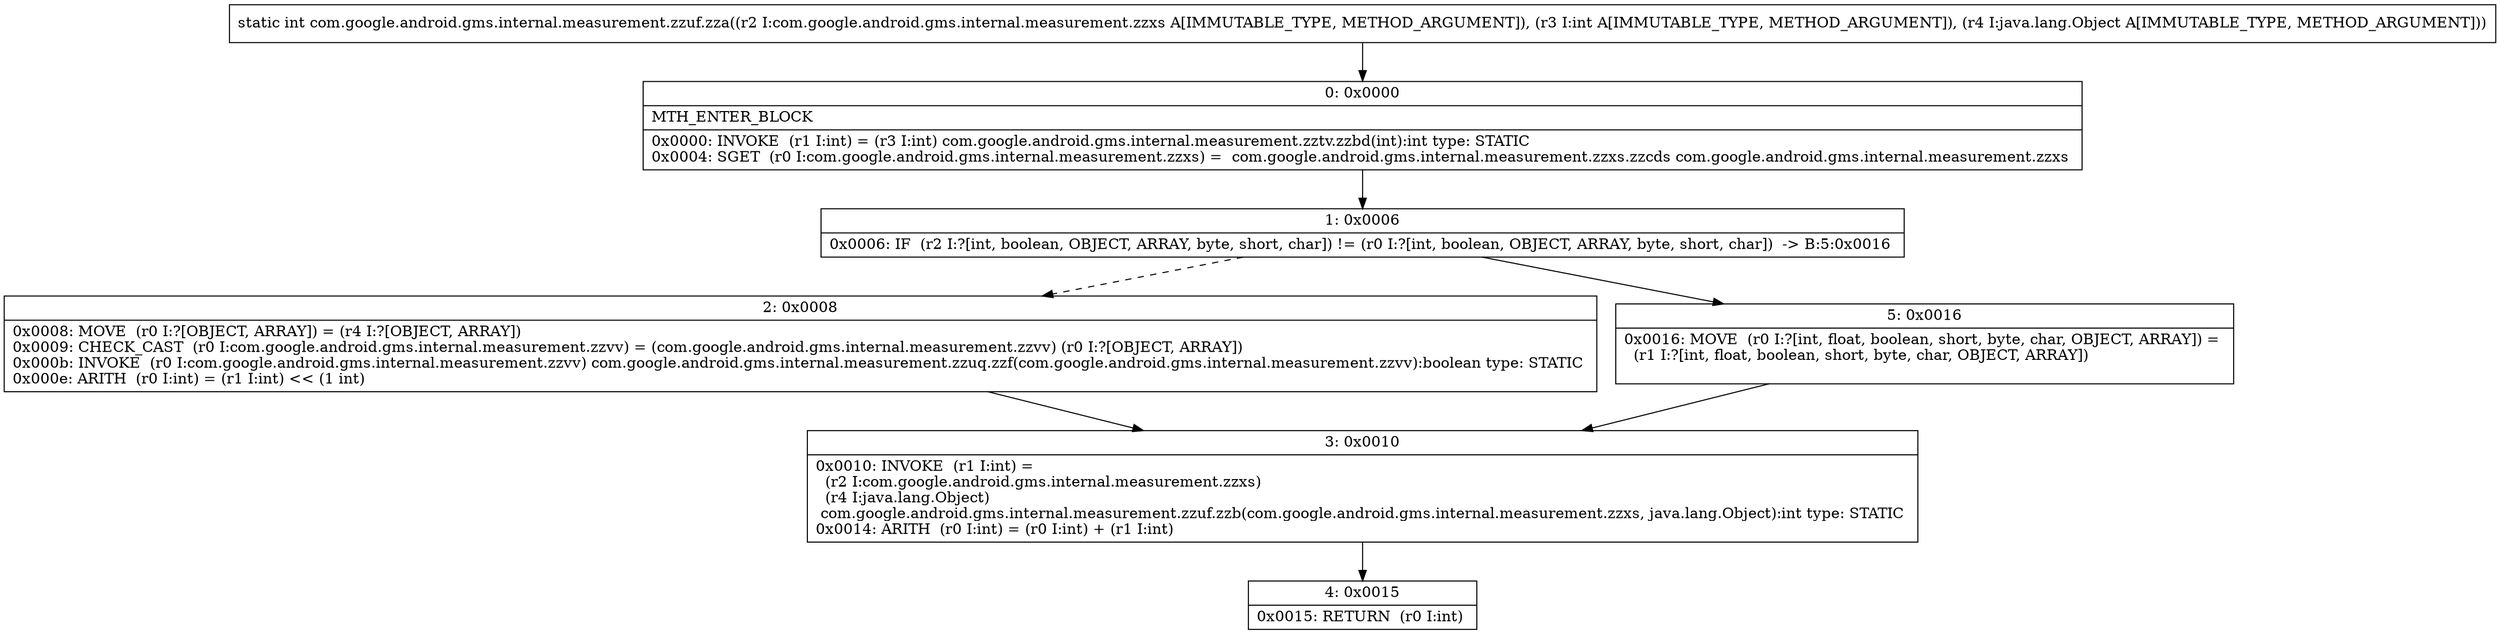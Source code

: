 digraph "CFG forcom.google.android.gms.internal.measurement.zzuf.zza(Lcom\/google\/android\/gms\/internal\/measurement\/zzxs;ILjava\/lang\/Object;)I" {
Node_0 [shape=record,label="{0\:\ 0x0000|MTH_ENTER_BLOCK\l|0x0000: INVOKE  (r1 I:int) = (r3 I:int) com.google.android.gms.internal.measurement.zztv.zzbd(int):int type: STATIC \l0x0004: SGET  (r0 I:com.google.android.gms.internal.measurement.zzxs) =  com.google.android.gms.internal.measurement.zzxs.zzcds com.google.android.gms.internal.measurement.zzxs \l}"];
Node_1 [shape=record,label="{1\:\ 0x0006|0x0006: IF  (r2 I:?[int, boolean, OBJECT, ARRAY, byte, short, char]) != (r0 I:?[int, boolean, OBJECT, ARRAY, byte, short, char])  \-\> B:5:0x0016 \l}"];
Node_2 [shape=record,label="{2\:\ 0x0008|0x0008: MOVE  (r0 I:?[OBJECT, ARRAY]) = (r4 I:?[OBJECT, ARRAY]) \l0x0009: CHECK_CAST  (r0 I:com.google.android.gms.internal.measurement.zzvv) = (com.google.android.gms.internal.measurement.zzvv) (r0 I:?[OBJECT, ARRAY]) \l0x000b: INVOKE  (r0 I:com.google.android.gms.internal.measurement.zzvv) com.google.android.gms.internal.measurement.zzuq.zzf(com.google.android.gms.internal.measurement.zzvv):boolean type: STATIC \l0x000e: ARITH  (r0 I:int) = (r1 I:int) \<\< (1 int) \l}"];
Node_3 [shape=record,label="{3\:\ 0x0010|0x0010: INVOKE  (r1 I:int) = \l  (r2 I:com.google.android.gms.internal.measurement.zzxs)\l  (r4 I:java.lang.Object)\l com.google.android.gms.internal.measurement.zzuf.zzb(com.google.android.gms.internal.measurement.zzxs, java.lang.Object):int type: STATIC \l0x0014: ARITH  (r0 I:int) = (r0 I:int) + (r1 I:int) \l}"];
Node_4 [shape=record,label="{4\:\ 0x0015|0x0015: RETURN  (r0 I:int) \l}"];
Node_5 [shape=record,label="{5\:\ 0x0016|0x0016: MOVE  (r0 I:?[int, float, boolean, short, byte, char, OBJECT, ARRAY]) = \l  (r1 I:?[int, float, boolean, short, byte, char, OBJECT, ARRAY])\l \l}"];
MethodNode[shape=record,label="{static int com.google.android.gms.internal.measurement.zzuf.zza((r2 I:com.google.android.gms.internal.measurement.zzxs A[IMMUTABLE_TYPE, METHOD_ARGUMENT]), (r3 I:int A[IMMUTABLE_TYPE, METHOD_ARGUMENT]), (r4 I:java.lang.Object A[IMMUTABLE_TYPE, METHOD_ARGUMENT])) }"];
MethodNode -> Node_0;
Node_0 -> Node_1;
Node_1 -> Node_2[style=dashed];
Node_1 -> Node_5;
Node_2 -> Node_3;
Node_3 -> Node_4;
Node_5 -> Node_3;
}

